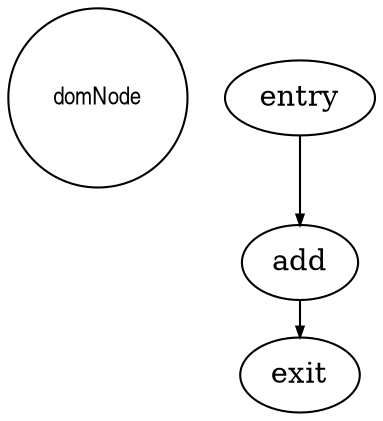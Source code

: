 digraph G {
  ranksep=.25;
  edge [arrowsize=.5]
  domNode [shape=circle, fontname="ArialNarrow",
        fontsize=12, fixedsize=true, height=1.2];
  entry; add; exit; 
  entry -> add;
  add -> exit;
}
